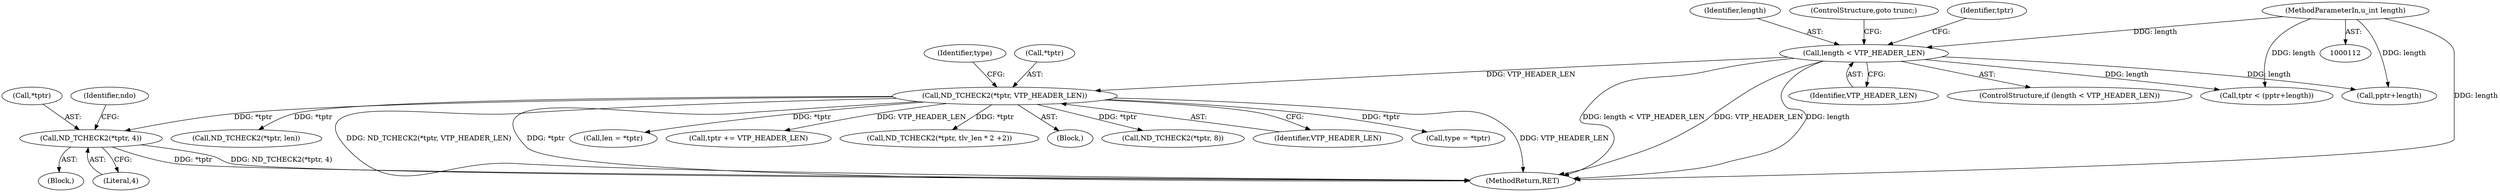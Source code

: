 digraph "0_tcpdump_c5dd7bef5e54da5996dc4713284aa6266ae75b75@pointer" {
"1000559" [label="(Call,ND_TCHECK2(*tptr, 4))"];
"1000132" [label="(Call,ND_TCHECK2(*tptr, VTP_HEADER_LEN))"];
"1000125" [label="(Call,length < VTP_HEADER_LEN)"];
"1000115" [label="(MethodParameterIn,u_int length)"];
"1000137" [label="(Identifier,type)"];
"1000124" [label="(ControlStructure,if (length < VTP_HEADER_LEN))"];
"1000316" [label="(Call,len = *tptr)"];
"1000308" [label="(Call,tptr < (pptr+length))"];
"1000126" [label="(Identifier,length)"];
"1000213" [label="(Call,tptr += VTP_HEADER_LEN)"];
"1000127" [label="(Identifier,VTP_HEADER_LEN)"];
"1000218" [label="(Block,)"];
"1000125" [label="(Call,length < VTP_HEADER_LEN)"];
"1000115" [label="(MethodParameterIn,u_int length)"];
"1000310" [label="(Call,pptr+length)"];
"1000565" [label="(Identifier,ndo)"];
"1000132" [label="(Call,ND_TCHECK2(*tptr, VTP_HEADER_LEN))"];
"1000560" [label="(Call,*tptr)"];
"1000444" [label="(Call,ND_TCHECK2(*tptr, tlv_len * 2 +2))"];
"1000581" [label="(MethodReturn,RET)"];
"1000562" [label="(Literal,4)"];
"1000116" [label="(Block,)"];
"1000133" [label="(Call,*tptr)"];
"1000128" [label="(ControlStructure,goto trunc;)"];
"1000220" [label="(Call,ND_TCHECK2(*tptr, 8))"];
"1000135" [label="(Identifier,VTP_HEADER_LEN)"];
"1000413" [label="(Call,type = *tptr)"];
"1000325" [label="(Call,ND_TCHECK2(*tptr, len))"];
"1000559" [label="(Call,ND_TCHECK2(*tptr, 4))"];
"1000130" [label="(Identifier,tptr)"];
"1000559" -> "1000218"  [label="AST: "];
"1000559" -> "1000562"  [label="CFG: "];
"1000560" -> "1000559"  [label="AST: "];
"1000562" -> "1000559"  [label="AST: "];
"1000565" -> "1000559"  [label="CFG: "];
"1000559" -> "1000581"  [label="DDG: *tptr"];
"1000559" -> "1000581"  [label="DDG: ND_TCHECK2(*tptr, 4)"];
"1000132" -> "1000559"  [label="DDG: *tptr"];
"1000132" -> "1000116"  [label="AST: "];
"1000132" -> "1000135"  [label="CFG: "];
"1000133" -> "1000132"  [label="AST: "];
"1000135" -> "1000132"  [label="AST: "];
"1000137" -> "1000132"  [label="CFG: "];
"1000132" -> "1000581"  [label="DDG: ND_TCHECK2(*tptr, VTP_HEADER_LEN)"];
"1000132" -> "1000581"  [label="DDG: *tptr"];
"1000132" -> "1000581"  [label="DDG: VTP_HEADER_LEN"];
"1000125" -> "1000132"  [label="DDG: VTP_HEADER_LEN"];
"1000132" -> "1000213"  [label="DDG: VTP_HEADER_LEN"];
"1000132" -> "1000220"  [label="DDG: *tptr"];
"1000132" -> "1000316"  [label="DDG: *tptr"];
"1000132" -> "1000325"  [label="DDG: *tptr"];
"1000132" -> "1000413"  [label="DDG: *tptr"];
"1000132" -> "1000444"  [label="DDG: *tptr"];
"1000125" -> "1000124"  [label="AST: "];
"1000125" -> "1000127"  [label="CFG: "];
"1000126" -> "1000125"  [label="AST: "];
"1000127" -> "1000125"  [label="AST: "];
"1000128" -> "1000125"  [label="CFG: "];
"1000130" -> "1000125"  [label="CFG: "];
"1000125" -> "1000581"  [label="DDG: length"];
"1000125" -> "1000581"  [label="DDG: length < VTP_HEADER_LEN"];
"1000125" -> "1000581"  [label="DDG: VTP_HEADER_LEN"];
"1000115" -> "1000125"  [label="DDG: length"];
"1000125" -> "1000308"  [label="DDG: length"];
"1000125" -> "1000310"  [label="DDG: length"];
"1000115" -> "1000112"  [label="AST: "];
"1000115" -> "1000581"  [label="DDG: length"];
"1000115" -> "1000308"  [label="DDG: length"];
"1000115" -> "1000310"  [label="DDG: length"];
}
